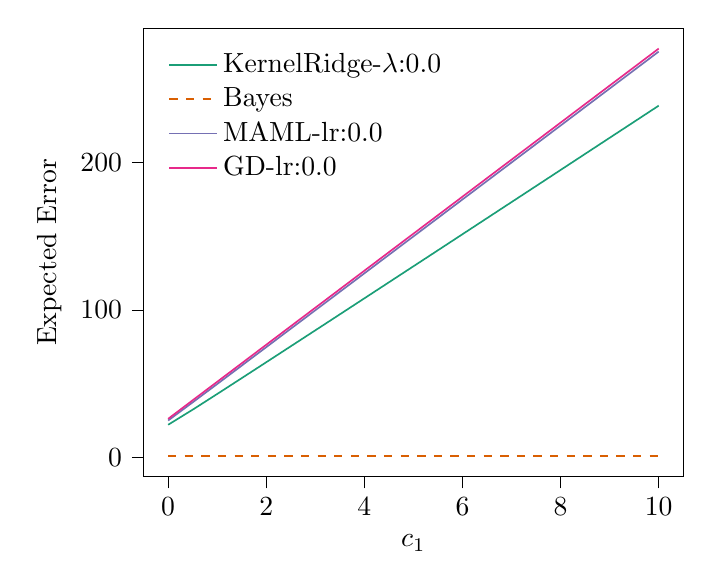 % This file was created with tikzplotlib v0.10.1.
\begin{tikzpicture}

\definecolor{chocolate217952}{RGB}{217,95,2}
\definecolor{darkcyan27158119}{RGB}{27,158,119}
\definecolor{darkgray176}{RGB}{176,176,176}
\definecolor{deeppink23141138}{RGB}{231,41,138}
\definecolor{lightslategray117112179}{RGB}{117,112,179}

\begin{axis}[
legend cell align={left},
legend style={
  fill opacity=0.8,
  draw opacity=1,
  text opacity=1,
  at={(0.03,0.97)},
  anchor=north west,
  draw=none
},
tick align=outside,
tick pos=left,
x grid style={darkgray176},
xlabel={\(\displaystyle c_{1}\)},
xmin=-0.499, xmax=10.5,
xtick style={color=black},
y grid style={darkgray176},
ylabel={Expected Error},
ymin=-12.794, ymax=290.668,
ytick style={color=black}
]
\addplot [semithick, darkcyan27158119]
table {%
0.001 22.243
0.527 33.009
1.054 44.224
1.58 55.518
2.106 66.853
2.632 78.215
3.159 89.595
3.685 100.989
4.211 112.394
4.737 123.809
5.264 135.231
5.79 146.66
6.316 158.095
6.842 169.534
7.369 180.978
7.895 192.425
8.421 203.877
8.947 215.331
9.474 226.789
10 238.249
};
\addlegendentry{KernelRidge-$\lambda$:0.0}
\addplot [semithick, chocolate217952, dashed]
table {%
0.001 1.0
0.527 1.0
1.054 1.0
1.58 1.0
2.106 1.0
2.632 1.0
3.159 1.0
3.685 1.0
4.211 1.0
4.737 1.0
5.264 1.0
5.79 1.0
6.316 1.0
6.842 1.0
7.369 1.0
7.895 1.0
8.421 1.0
8.947 1.0
9.474 1.0
10 1.0
};
\addlegendentry{Bayes}
\addplot [semithick, lightslategray117112179]
table {%
0.001 25.12
0.527 38.059
1.054 51.151
1.58 64.27
2.106 77.404
2.632 90.545
3.159 103.693
3.685 116.845
4.211 130.002
4.737 143.163
5.264 156.325
5.79 169.49
6.316 182.655
6.842 195.823
7.369 208.992
7.895 222.162
8.421 235.334
8.947 248.507
9.474 261.681
10 274.855
};
\addlegendentry{MAML-lr:0.0}
\addplot [semithick, deeppink23141138]
table {%
0.001 26.273
0.527 39.485
1.054 52.679
1.58 65.871
2.106 79.061
2.632 92.251
3.159 105.44
3.685 118.628
4.211 131.816
4.737 145.004
5.264 158.192
5.79 171.379
6.316 184.567
6.842 197.754
7.369 210.941
7.895 224.128
8.421 237.315
8.947 250.501
9.474 263.688
10 276.875
};
\addlegendentry{GD-lr:0.0}
\end{axis}

\end{tikzpicture}
